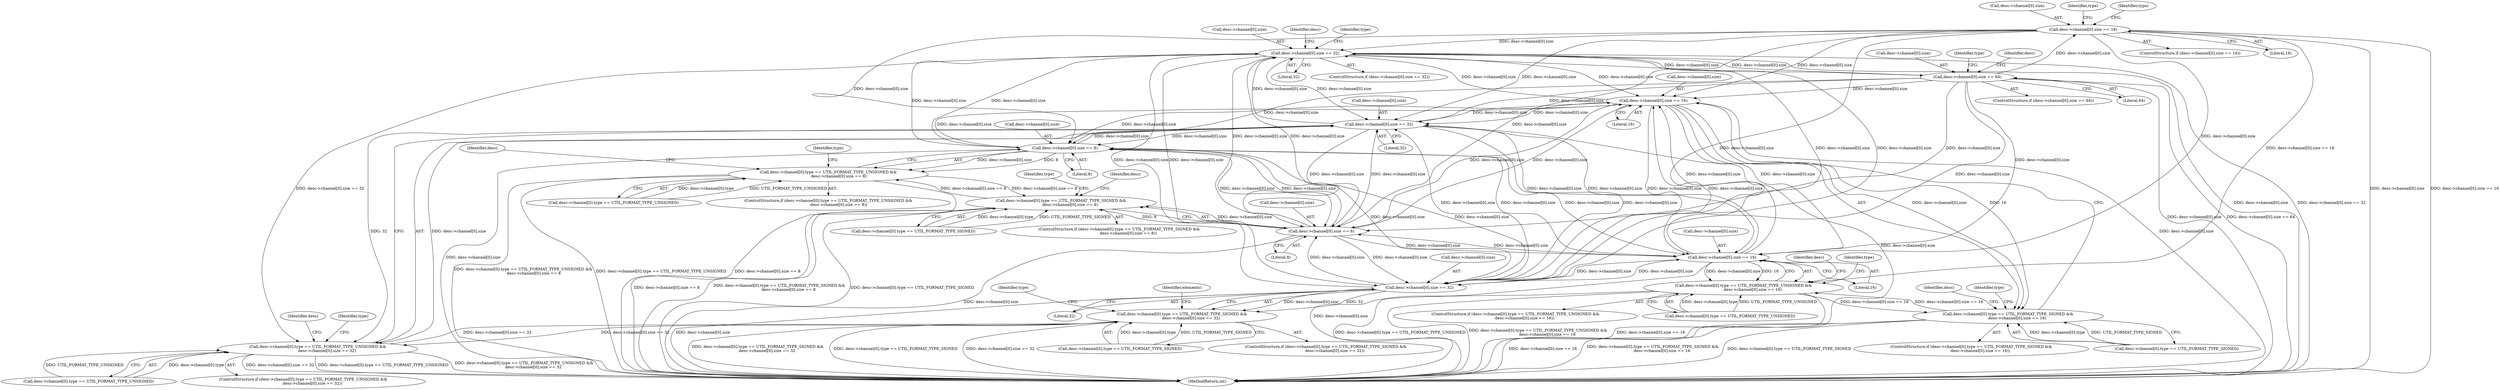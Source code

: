 digraph "0_virglrenderer_737c3350850ca4dbc5633b3bdb4118176ce59920@array" {
"1000215" [label="(Call,desc->channel[0].size == 16)"];
"1000201" [label="(Call,desc->channel[0].size == 64)"];
"1000187" [label="(Call,desc->channel[0].size == 32)"];
"1000311" [label="(Call,desc->channel[0].size == 16)"];
"1000335" [label="(Call,desc->channel[0].size == 32)"];
"1000215" [label="(Call,desc->channel[0].size == 16)"];
"1000239" [label="(Call,desc->channel[0].size == 8)"];
"1000263" [label="(Call,desc->channel[0].size == 8)"];
"1000359" [label="(Call,desc->channel[0].size == 32)"];
"1000287" [label="(Call,desc->channel[0].size == 16)"];
"1000229" [label="(Call,desc->channel[0].type == UTIL_FORMAT_TYPE_UNSIGNED &&\n                 desc->channel[0].size == 8)"];
"1000253" [label="(Call,desc->channel[0].type == UTIL_FORMAT_TYPE_SIGNED &&\n               desc->channel[0].size == 8)"];
"1000277" [label="(Call,desc->channel[0].type == UTIL_FORMAT_TYPE_UNSIGNED &&\n               desc->channel[0].size == 16)"];
"1000301" [label="(Call,desc->channel[0].type == UTIL_FORMAT_TYPE_SIGNED &&\n               desc->channel[0].size == 16)"];
"1000325" [label="(Call,desc->channel[0].type == UTIL_FORMAT_TYPE_UNSIGNED &&\n               desc->channel[0].size == 32)"];
"1000349" [label="(Call,desc->channel[0].type == UTIL_FORMAT_TYPE_SIGNED &&\n               desc->channel[0].size == 32)"];
"1000240" [label="(Call,desc->channel[0].size)"];
"1000369" [label="(Identifier,type)"];
"1000211" [label="(Identifier,type)"];
"1000367" [label="(Literal,32)"];
"1000302" [label="(Call,desc->channel[0].type == UTIL_FORMAT_TYPE_SIGNED)"];
"1000263" [label="(Call,desc->channel[0].size == 8)"];
"1000300" [label="(ControlStructure,if (desc->channel[0].type == UTIL_FORMAT_TYPE_SIGNED &&\n               desc->channel[0].size == 16))"];
"1000219" [label="(Identifier,desc)"];
"1000277" [label="(Call,desc->channel[0].type == UTIL_FORMAT_TYPE_UNSIGNED &&\n               desc->channel[0].size == 16)"];
"1000195" [label="(Literal,32)"];
"1000202" [label="(Call,desc->channel[0].size)"];
"1000216" [label="(Call,desc->channel[0].size)"];
"1000441" [label="(Identifier,type)"];
"1000377" [label="(Identifier,elements)"];
"1000350" [label="(Call,desc->channel[0].type == UTIL_FORMAT_TYPE_SIGNED)"];
"1000200" [label="(ControlStructure,if (desc->channel[0].size == 64))"];
"1000186" [label="(ControlStructure,if (desc->channel[0].size == 32))"];
"1000197" [label="(Identifier,type)"];
"1000230" [label="(Call,desc->channel[0].type == UTIL_FORMAT_TYPE_UNSIGNED)"];
"1000273" [label="(Identifier,type)"];
"1000325" [label="(Call,desc->channel[0].type == UTIL_FORMAT_TYPE_UNSIGNED &&\n               desc->channel[0].size == 32)"];
"1000288" [label="(Call,desc->channel[0].size)"];
"1000276" [label="(ControlStructure,if (desc->channel[0].type == UTIL_FORMAT_TYPE_UNSIGNED &&\n               desc->channel[0].size == 16))"];
"1000278" [label="(Call,desc->channel[0].type == UTIL_FORMAT_TYPE_UNSIGNED)"];
"1000336" [label="(Call,desc->channel[0].size)"];
"1000258" [label="(Identifier,desc)"];
"1000228" [label="(ControlStructure,if (desc->channel[0].type == UTIL_FORMAT_TYPE_UNSIGNED &&\n                 desc->channel[0].size == 8))"];
"1000306" [label="(Identifier,desc)"];
"1000354" [label="(Identifier,desc)"];
"1000209" [label="(Literal,64)"];
"1000324" [label="(ControlStructure,if (desc->channel[0].type == UTIL_FORMAT_TYPE_UNSIGNED &&\n               desc->channel[0].size == 32))"];
"1000187" [label="(Call,desc->channel[0].size == 32)"];
"1000201" [label="(Call,desc->channel[0].size == 64)"];
"1000348" [label="(ControlStructure,if (desc->channel[0].type == UTIL_FORMAT_TYPE_SIGNED &&\n               desc->channel[0].size == 32))"];
"1000249" [label="(Identifier,type)"];
"1000311" [label="(Call,desc->channel[0].size == 16)"];
"1000297" [label="(Identifier,type)"];
"1000330" [label="(Identifier,desc)"];
"1000301" [label="(Call,desc->channel[0].type == UTIL_FORMAT_TYPE_SIGNED &&\n               desc->channel[0].size == 16)"];
"1000359" [label="(Call,desc->channel[0].size == 32)"];
"1000188" [label="(Call,desc->channel[0].size)"];
"1000247" [label="(Literal,8)"];
"1000214" [label="(ControlStructure,if (desc->channel[0].size == 16))"];
"1000360" [label="(Call,desc->channel[0].size)"];
"1000254" [label="(Call,desc->channel[0].type == UTIL_FORMAT_TYPE_SIGNED)"];
"1000215" [label="(Call,desc->channel[0].size == 16)"];
"1000287" [label="(Call,desc->channel[0].size == 16)"];
"1000271" [label="(Literal,8)"];
"1000225" [label="(Identifier,type)"];
"1000335" [label="(Call,desc->channel[0].size == 32)"];
"1000641" [label="(MethodReturn,int)"];
"1000223" [label="(Literal,16)"];
"1000349" [label="(Call,desc->channel[0].type == UTIL_FORMAT_TYPE_SIGNED &&\n               desc->channel[0].size == 32)"];
"1000282" [label="(Identifier,desc)"];
"1000345" [label="(Identifier,type)"];
"1000253" [label="(Call,desc->channel[0].type == UTIL_FORMAT_TYPE_SIGNED &&\n               desc->channel[0].size == 8)"];
"1000264" [label="(Call,desc->channel[0].size)"];
"1000295" [label="(Literal,16)"];
"1000321" [label="(Identifier,type)"];
"1000312" [label="(Call,desc->channel[0].size)"];
"1000229" [label="(Call,desc->channel[0].type == UTIL_FORMAT_TYPE_UNSIGNED &&\n                 desc->channel[0].size == 8)"];
"1000252" [label="(ControlStructure,if (desc->channel[0].type == UTIL_FORMAT_TYPE_SIGNED &&\n               desc->channel[0].size == 8))"];
"1000319" [label="(Literal,16)"];
"1000343" [label="(Literal,32)"];
"1000326" [label="(Call,desc->channel[0].type == UTIL_FORMAT_TYPE_UNSIGNED)"];
"1000205" [label="(Identifier,desc)"];
"1000239" [label="(Call,desc->channel[0].size == 8)"];
"1000215" -> "1000214"  [label="AST: "];
"1000215" -> "1000223"  [label="CFG: "];
"1000216" -> "1000215"  [label="AST: "];
"1000223" -> "1000215"  [label="AST: "];
"1000225" -> "1000215"  [label="CFG: "];
"1000441" -> "1000215"  [label="CFG: "];
"1000215" -> "1000641"  [label="DDG: desc->channel[0].size"];
"1000215" -> "1000641"  [label="DDG: desc->channel[0].size == 16"];
"1000215" -> "1000187"  [label="DDG: desc->channel[0].size"];
"1000201" -> "1000215"  [label="DDG: desc->channel[0].size"];
"1000215" -> "1000239"  [label="DDG: desc->channel[0].size"];
"1000215" -> "1000263"  [label="DDG: desc->channel[0].size"];
"1000215" -> "1000277"  [label="DDG: desc->channel[0].size == 16"];
"1000215" -> "1000287"  [label="DDG: desc->channel[0].size"];
"1000215" -> "1000311"  [label="DDG: desc->channel[0].size"];
"1000215" -> "1000335"  [label="DDG: desc->channel[0].size"];
"1000215" -> "1000359"  [label="DDG: desc->channel[0].size"];
"1000201" -> "1000200"  [label="AST: "];
"1000201" -> "1000209"  [label="CFG: "];
"1000202" -> "1000201"  [label="AST: "];
"1000209" -> "1000201"  [label="AST: "];
"1000211" -> "1000201"  [label="CFG: "];
"1000219" -> "1000201"  [label="CFG: "];
"1000201" -> "1000641"  [label="DDG: desc->channel[0].size == 64"];
"1000201" -> "1000641"  [label="DDG: desc->channel[0].size"];
"1000201" -> "1000187"  [label="DDG: desc->channel[0].size"];
"1000187" -> "1000201"  [label="DDG: desc->channel[0].size"];
"1000201" -> "1000239"  [label="DDG: desc->channel[0].size"];
"1000201" -> "1000263"  [label="DDG: desc->channel[0].size"];
"1000201" -> "1000287"  [label="DDG: desc->channel[0].size"];
"1000201" -> "1000311"  [label="DDG: desc->channel[0].size"];
"1000201" -> "1000335"  [label="DDG: desc->channel[0].size"];
"1000201" -> "1000359"  [label="DDG: desc->channel[0].size"];
"1000187" -> "1000186"  [label="AST: "];
"1000187" -> "1000195"  [label="CFG: "];
"1000188" -> "1000187"  [label="AST: "];
"1000195" -> "1000187"  [label="AST: "];
"1000197" -> "1000187"  [label="CFG: "];
"1000205" -> "1000187"  [label="CFG: "];
"1000187" -> "1000641"  [label="DDG: desc->channel[0].size"];
"1000187" -> "1000641"  [label="DDG: desc->channel[0].size == 32"];
"1000311" -> "1000187"  [label="DDG: desc->channel[0].size"];
"1000335" -> "1000187"  [label="DDG: desc->channel[0].size"];
"1000239" -> "1000187"  [label="DDG: desc->channel[0].size"];
"1000263" -> "1000187"  [label="DDG: desc->channel[0].size"];
"1000359" -> "1000187"  [label="DDG: desc->channel[0].size"];
"1000287" -> "1000187"  [label="DDG: desc->channel[0].size"];
"1000187" -> "1000239"  [label="DDG: desc->channel[0].size"];
"1000187" -> "1000263"  [label="DDG: desc->channel[0].size"];
"1000187" -> "1000287"  [label="DDG: desc->channel[0].size"];
"1000187" -> "1000311"  [label="DDG: desc->channel[0].size"];
"1000187" -> "1000325"  [label="DDG: desc->channel[0].size == 32"];
"1000187" -> "1000335"  [label="DDG: desc->channel[0].size"];
"1000187" -> "1000359"  [label="DDG: desc->channel[0].size"];
"1000311" -> "1000301"  [label="AST: "];
"1000311" -> "1000319"  [label="CFG: "];
"1000312" -> "1000311"  [label="AST: "];
"1000319" -> "1000311"  [label="AST: "];
"1000301" -> "1000311"  [label="CFG: "];
"1000311" -> "1000641"  [label="DDG: desc->channel[0].size"];
"1000311" -> "1000239"  [label="DDG: desc->channel[0].size"];
"1000311" -> "1000263"  [label="DDG: desc->channel[0].size"];
"1000311" -> "1000287"  [label="DDG: desc->channel[0].size"];
"1000311" -> "1000301"  [label="DDG: desc->channel[0].size"];
"1000311" -> "1000301"  [label="DDG: 16"];
"1000335" -> "1000311"  [label="DDG: desc->channel[0].size"];
"1000239" -> "1000311"  [label="DDG: desc->channel[0].size"];
"1000263" -> "1000311"  [label="DDG: desc->channel[0].size"];
"1000359" -> "1000311"  [label="DDG: desc->channel[0].size"];
"1000287" -> "1000311"  [label="DDG: desc->channel[0].size"];
"1000311" -> "1000335"  [label="DDG: desc->channel[0].size"];
"1000311" -> "1000359"  [label="DDG: desc->channel[0].size"];
"1000335" -> "1000325"  [label="AST: "];
"1000335" -> "1000343"  [label="CFG: "];
"1000336" -> "1000335"  [label="AST: "];
"1000343" -> "1000335"  [label="AST: "];
"1000325" -> "1000335"  [label="CFG: "];
"1000335" -> "1000641"  [label="DDG: desc->channel[0].size"];
"1000335" -> "1000239"  [label="DDG: desc->channel[0].size"];
"1000335" -> "1000263"  [label="DDG: desc->channel[0].size"];
"1000335" -> "1000287"  [label="DDG: desc->channel[0].size"];
"1000335" -> "1000325"  [label="DDG: desc->channel[0].size"];
"1000335" -> "1000325"  [label="DDG: 32"];
"1000239" -> "1000335"  [label="DDG: desc->channel[0].size"];
"1000263" -> "1000335"  [label="DDG: desc->channel[0].size"];
"1000359" -> "1000335"  [label="DDG: desc->channel[0].size"];
"1000287" -> "1000335"  [label="DDG: desc->channel[0].size"];
"1000335" -> "1000359"  [label="DDG: desc->channel[0].size"];
"1000239" -> "1000229"  [label="AST: "];
"1000239" -> "1000247"  [label="CFG: "];
"1000240" -> "1000239"  [label="AST: "];
"1000247" -> "1000239"  [label="AST: "];
"1000229" -> "1000239"  [label="CFG: "];
"1000239" -> "1000641"  [label="DDG: desc->channel[0].size"];
"1000239" -> "1000229"  [label="DDG: desc->channel[0].size"];
"1000239" -> "1000229"  [label="DDG: 8"];
"1000263" -> "1000239"  [label="DDG: desc->channel[0].size"];
"1000359" -> "1000239"  [label="DDG: desc->channel[0].size"];
"1000287" -> "1000239"  [label="DDG: desc->channel[0].size"];
"1000239" -> "1000263"  [label="DDG: desc->channel[0].size"];
"1000239" -> "1000287"  [label="DDG: desc->channel[0].size"];
"1000239" -> "1000359"  [label="DDG: desc->channel[0].size"];
"1000263" -> "1000253"  [label="AST: "];
"1000263" -> "1000271"  [label="CFG: "];
"1000264" -> "1000263"  [label="AST: "];
"1000271" -> "1000263"  [label="AST: "];
"1000253" -> "1000263"  [label="CFG: "];
"1000263" -> "1000641"  [label="DDG: desc->channel[0].size"];
"1000263" -> "1000253"  [label="DDG: desc->channel[0].size"];
"1000263" -> "1000253"  [label="DDG: 8"];
"1000359" -> "1000263"  [label="DDG: desc->channel[0].size"];
"1000287" -> "1000263"  [label="DDG: desc->channel[0].size"];
"1000263" -> "1000287"  [label="DDG: desc->channel[0].size"];
"1000263" -> "1000359"  [label="DDG: desc->channel[0].size"];
"1000359" -> "1000349"  [label="AST: "];
"1000359" -> "1000367"  [label="CFG: "];
"1000360" -> "1000359"  [label="AST: "];
"1000367" -> "1000359"  [label="AST: "];
"1000349" -> "1000359"  [label="CFG: "];
"1000359" -> "1000641"  [label="DDG: desc->channel[0].size"];
"1000359" -> "1000287"  [label="DDG: desc->channel[0].size"];
"1000359" -> "1000349"  [label="DDG: desc->channel[0].size"];
"1000359" -> "1000349"  [label="DDG: 32"];
"1000287" -> "1000359"  [label="DDG: desc->channel[0].size"];
"1000287" -> "1000277"  [label="AST: "];
"1000287" -> "1000295"  [label="CFG: "];
"1000288" -> "1000287"  [label="AST: "];
"1000295" -> "1000287"  [label="AST: "];
"1000277" -> "1000287"  [label="CFG: "];
"1000287" -> "1000641"  [label="DDG: desc->channel[0].size"];
"1000287" -> "1000277"  [label="DDG: desc->channel[0].size"];
"1000287" -> "1000277"  [label="DDG: 16"];
"1000229" -> "1000228"  [label="AST: "];
"1000229" -> "1000230"  [label="CFG: "];
"1000230" -> "1000229"  [label="AST: "];
"1000249" -> "1000229"  [label="CFG: "];
"1000258" -> "1000229"  [label="CFG: "];
"1000229" -> "1000641"  [label="DDG: desc->channel[0].size == 8"];
"1000229" -> "1000641"  [label="DDG: desc->channel[0].type == UTIL_FORMAT_TYPE_UNSIGNED &&\n                 desc->channel[0].size == 8"];
"1000229" -> "1000641"  [label="DDG: desc->channel[0].type == UTIL_FORMAT_TYPE_UNSIGNED"];
"1000230" -> "1000229"  [label="DDG: desc->channel[0].type"];
"1000230" -> "1000229"  [label="DDG: UTIL_FORMAT_TYPE_UNSIGNED"];
"1000253" -> "1000229"  [label="DDG: desc->channel[0].size == 8"];
"1000229" -> "1000253"  [label="DDG: desc->channel[0].size == 8"];
"1000253" -> "1000252"  [label="AST: "];
"1000253" -> "1000254"  [label="CFG: "];
"1000254" -> "1000253"  [label="AST: "];
"1000273" -> "1000253"  [label="CFG: "];
"1000282" -> "1000253"  [label="CFG: "];
"1000253" -> "1000641"  [label="DDG: desc->channel[0].type == UTIL_FORMAT_TYPE_SIGNED &&\n               desc->channel[0].size == 8"];
"1000253" -> "1000641"  [label="DDG: desc->channel[0].type == UTIL_FORMAT_TYPE_SIGNED"];
"1000253" -> "1000641"  [label="DDG: desc->channel[0].size == 8"];
"1000254" -> "1000253"  [label="DDG: desc->channel[0].type"];
"1000254" -> "1000253"  [label="DDG: UTIL_FORMAT_TYPE_SIGNED"];
"1000277" -> "1000276"  [label="AST: "];
"1000277" -> "1000278"  [label="CFG: "];
"1000278" -> "1000277"  [label="AST: "];
"1000297" -> "1000277"  [label="CFG: "];
"1000306" -> "1000277"  [label="CFG: "];
"1000277" -> "1000641"  [label="DDG: desc->channel[0].size == 16"];
"1000277" -> "1000641"  [label="DDG: desc->channel[0].type == UTIL_FORMAT_TYPE_UNSIGNED"];
"1000277" -> "1000641"  [label="DDG: desc->channel[0].type == UTIL_FORMAT_TYPE_UNSIGNED &&\n               desc->channel[0].size == 16"];
"1000278" -> "1000277"  [label="DDG: desc->channel[0].type"];
"1000278" -> "1000277"  [label="DDG: UTIL_FORMAT_TYPE_UNSIGNED"];
"1000301" -> "1000277"  [label="DDG: desc->channel[0].size == 16"];
"1000277" -> "1000301"  [label="DDG: desc->channel[0].size == 16"];
"1000301" -> "1000300"  [label="AST: "];
"1000301" -> "1000302"  [label="CFG: "];
"1000302" -> "1000301"  [label="AST: "];
"1000321" -> "1000301"  [label="CFG: "];
"1000330" -> "1000301"  [label="CFG: "];
"1000301" -> "1000641"  [label="DDG: desc->channel[0].size == 16"];
"1000301" -> "1000641"  [label="DDG: desc->channel[0].type == UTIL_FORMAT_TYPE_SIGNED &&\n               desc->channel[0].size == 16"];
"1000301" -> "1000641"  [label="DDG: desc->channel[0].type == UTIL_FORMAT_TYPE_SIGNED"];
"1000302" -> "1000301"  [label="DDG: desc->channel[0].type"];
"1000302" -> "1000301"  [label="DDG: UTIL_FORMAT_TYPE_SIGNED"];
"1000325" -> "1000324"  [label="AST: "];
"1000325" -> "1000326"  [label="CFG: "];
"1000326" -> "1000325"  [label="AST: "];
"1000345" -> "1000325"  [label="CFG: "];
"1000354" -> "1000325"  [label="CFG: "];
"1000325" -> "1000641"  [label="DDG: desc->channel[0].type == UTIL_FORMAT_TYPE_UNSIGNED"];
"1000325" -> "1000641"  [label="DDG: desc->channel[0].type == UTIL_FORMAT_TYPE_UNSIGNED &&\n               desc->channel[0].size == 32"];
"1000325" -> "1000641"  [label="DDG: desc->channel[0].size == 32"];
"1000326" -> "1000325"  [label="DDG: desc->channel[0].type"];
"1000326" -> "1000325"  [label="DDG: UTIL_FORMAT_TYPE_UNSIGNED"];
"1000349" -> "1000325"  [label="DDG: desc->channel[0].size == 32"];
"1000325" -> "1000349"  [label="DDG: desc->channel[0].size == 32"];
"1000349" -> "1000348"  [label="AST: "];
"1000349" -> "1000350"  [label="CFG: "];
"1000350" -> "1000349"  [label="AST: "];
"1000369" -> "1000349"  [label="CFG: "];
"1000377" -> "1000349"  [label="CFG: "];
"1000349" -> "1000641"  [label="DDG: desc->channel[0].type == UTIL_FORMAT_TYPE_SIGNED &&\n               desc->channel[0].size == 32"];
"1000349" -> "1000641"  [label="DDG: desc->channel[0].type == UTIL_FORMAT_TYPE_SIGNED"];
"1000349" -> "1000641"  [label="DDG: desc->channel[0].size == 32"];
"1000350" -> "1000349"  [label="DDG: desc->channel[0].type"];
"1000350" -> "1000349"  [label="DDG: UTIL_FORMAT_TYPE_SIGNED"];
}
